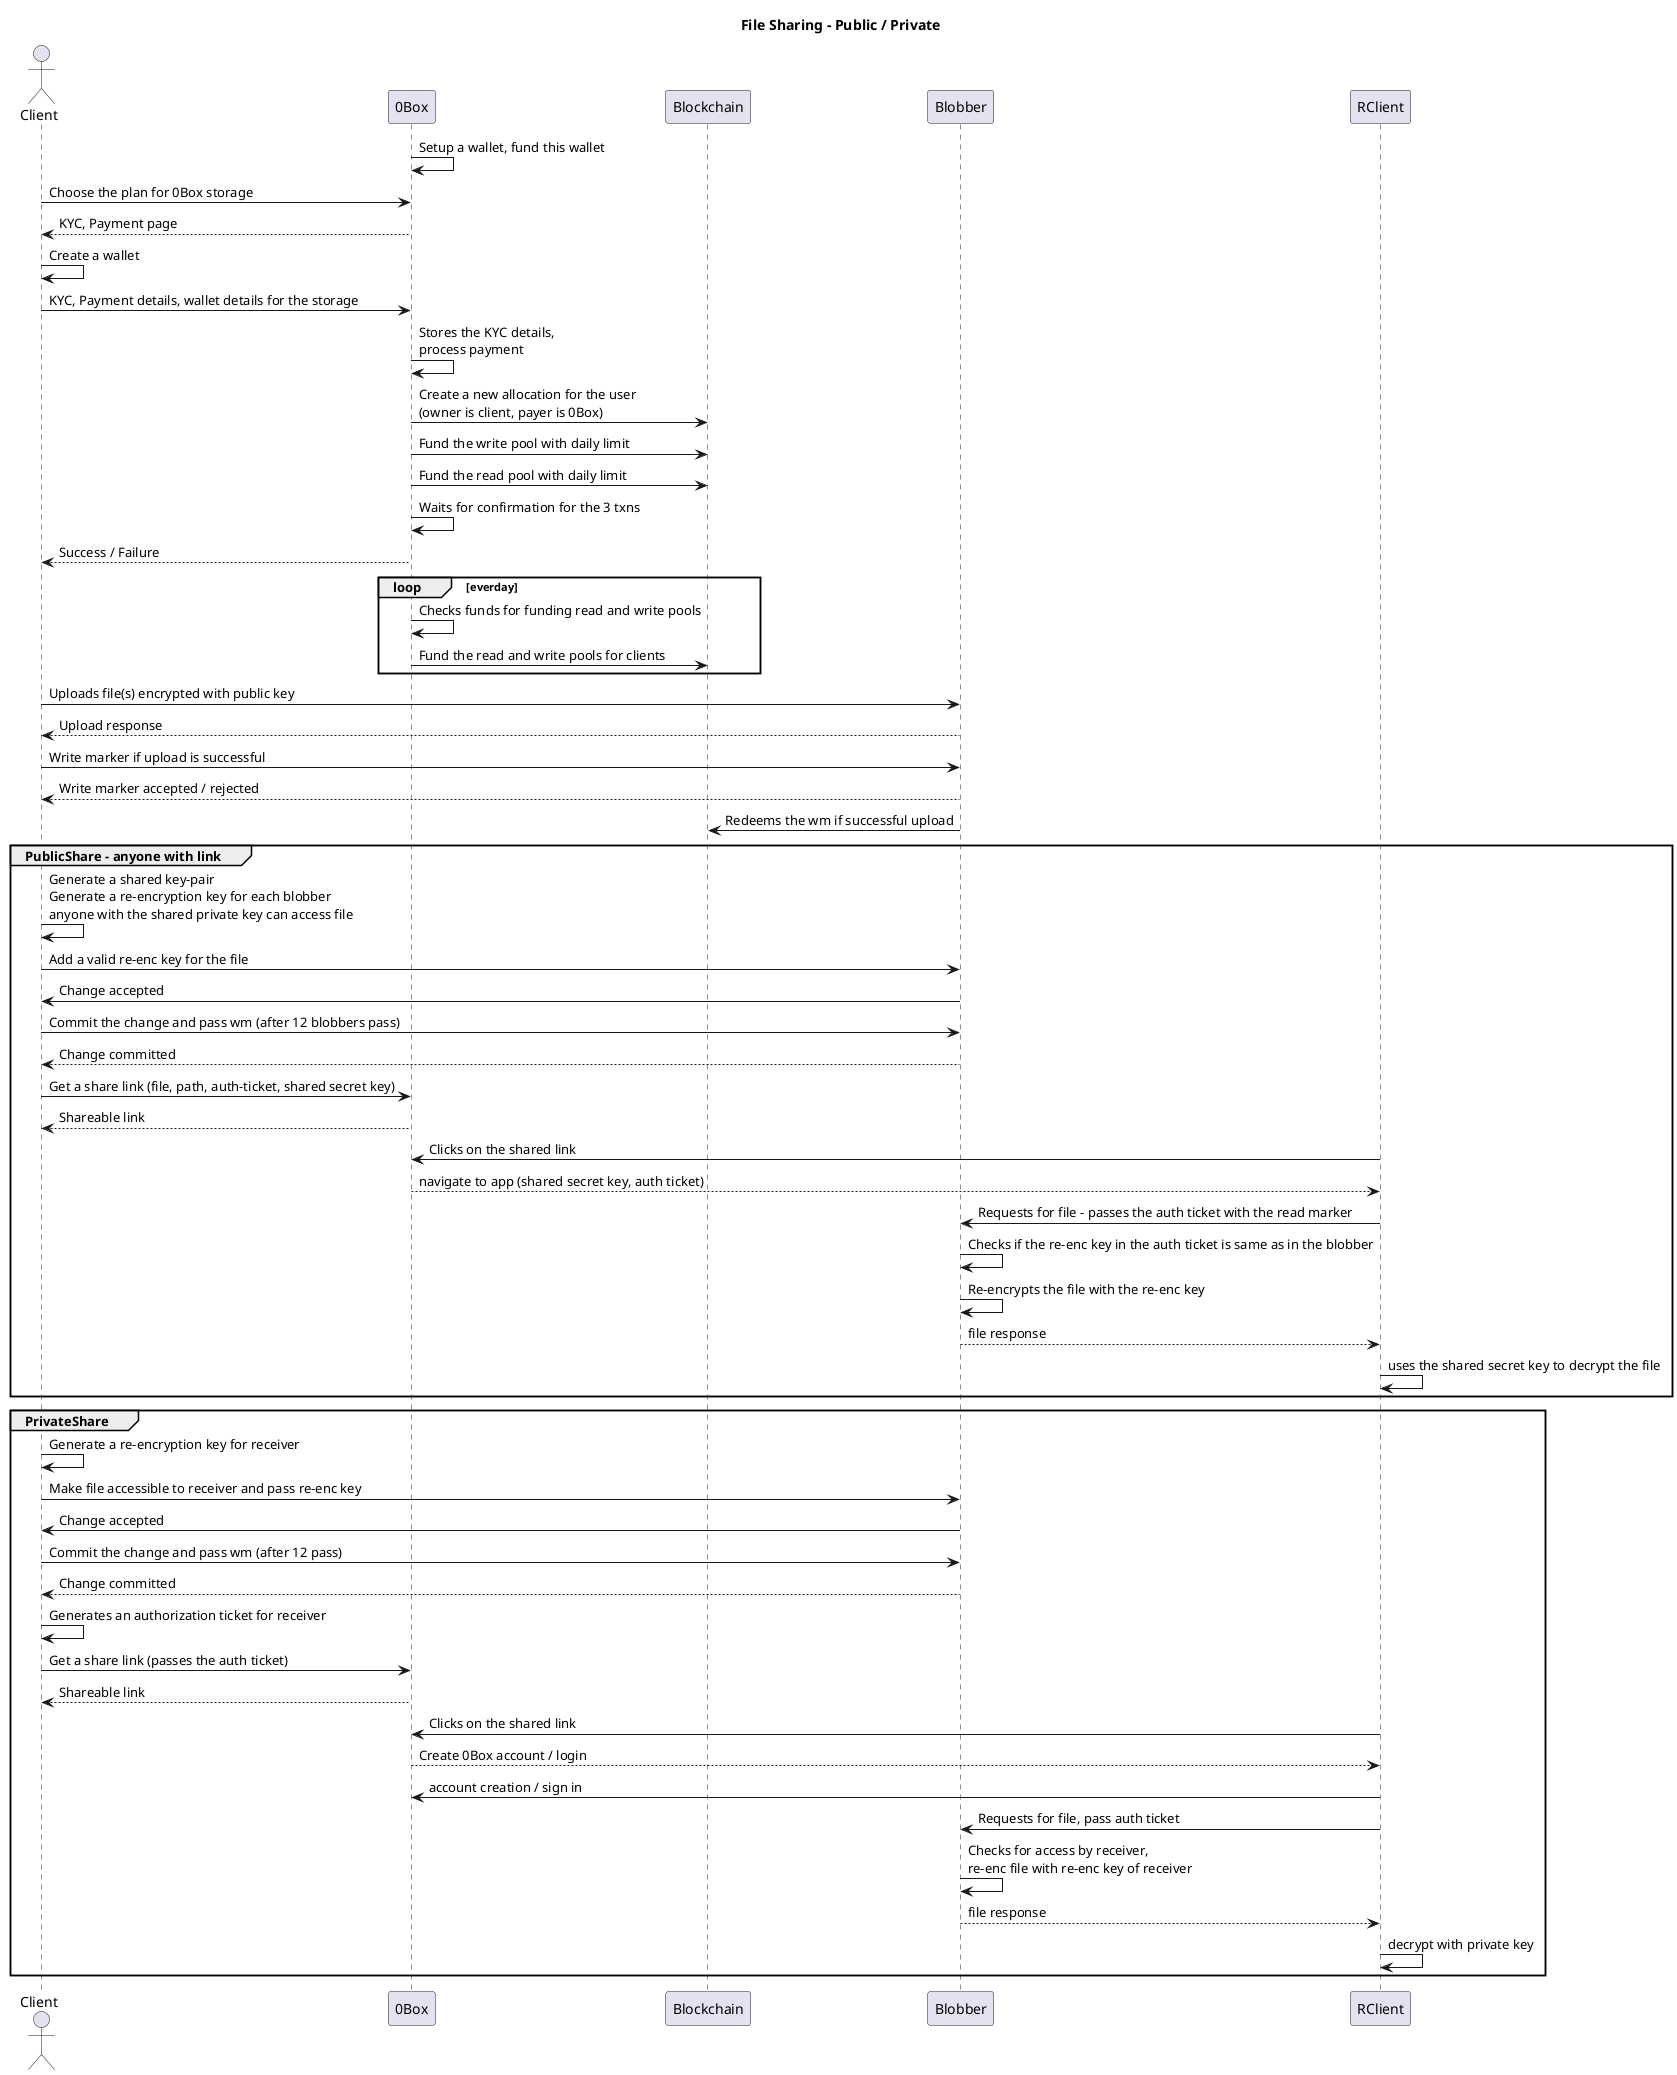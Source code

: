 @startuml FileSharing

title File Sharing - Public / Private

actor Client

0Box -> 0Box : Setup a wallet, fund this wallet
Client -> 0Box : Choose the plan for 0Box storage
0Box --> Client : KYC, Payment page
Client -> Client : Create a wallet
Client -> 0Box : KYC, Payment details, wallet details for the storage
0Box -> 0Box : Stores the KYC details,\nprocess payment
0Box -> Blockchain : Create a new allocation for the user \n(owner is client, payer is 0Box)
0Box -> Blockchain : Fund the write pool with daily limit
0Box -> Blockchain : Fund the read pool with daily limit
0Box -> 0Box : Waits for confirmation for the 3 txns
0Box --> Client : Success / Failure

loop everday
0Box -> 0Box : Checks funds for funding read and write pools
0Box -> Blockchain : Fund the read and write pools for clients
end loop

Client -> Blobber : Uploads file(s) encrypted with public key
Blobber --> Client : Upload response
Client -> Blobber : Write marker if upload is successful
Blobber --> Client : Write marker accepted / rejected
Blobber -> Blockchain : Redeems the wm if successful upload


group PublicShare - anyone with link
Client -> Client : Generate a shared key-pair \n\
Generate a re-encryption key for each blobber \n\
anyone with the shared private key can access file 
Client -> Blobber : Add a valid re-enc key for the file
Blobber -> Client : Change accepted
Client -> Blobber : Commit the change and pass wm (after 12 blobbers pass)
Blobber --> Client : Change committed
Client -> 0Box : Get a share link (file, path, auth-ticket, shared secret key)
0Box --> Client : Shareable link

RClient -> 0Box : Clicks on the shared link
0Box --> RClient : navigate to app (shared secret key, auth ticket) 
RClient -> Blobber : Requests for file - passes the auth ticket with the read marker
Blobber -> Blobber : Checks if the re-enc key in the auth ticket is same as in the blobber
Blobber -> Blobber : Re-encrypts the file with the re-enc key
Blobber --> RClient : file response
RClient -> RClient : uses the shared secret key to decrypt the file
end 

group PrivateShare
Client -> Client : Generate a re-encryption key for receiver
Client -> Blobber : Make file accessible to receiver and pass re-enc key
Blobber -> Client : Change accepted
Client -> Blobber : Commit the change and pass wm (after 12 pass)
Blobber --> Client : Change committed

Client -> Client : Generates an authorization ticket for receiver
Client -> 0Box : Get a share link (passes the auth ticket)
0Box --> Client : Shareable link

RClient -> 0Box : Clicks on the shared link
0Box --> RClient : Create 0Box account / login
RClient -> 0Box : account creation / sign in
RClient -> Blobber : Requests for file, pass auth ticket
Blobber -> Blobber : Checks for access by receiver, \nre-enc file with re-enc key of receiver
Blobber --> RClient : file response
RClient -> RClient : decrypt with private key
end 


@enduml